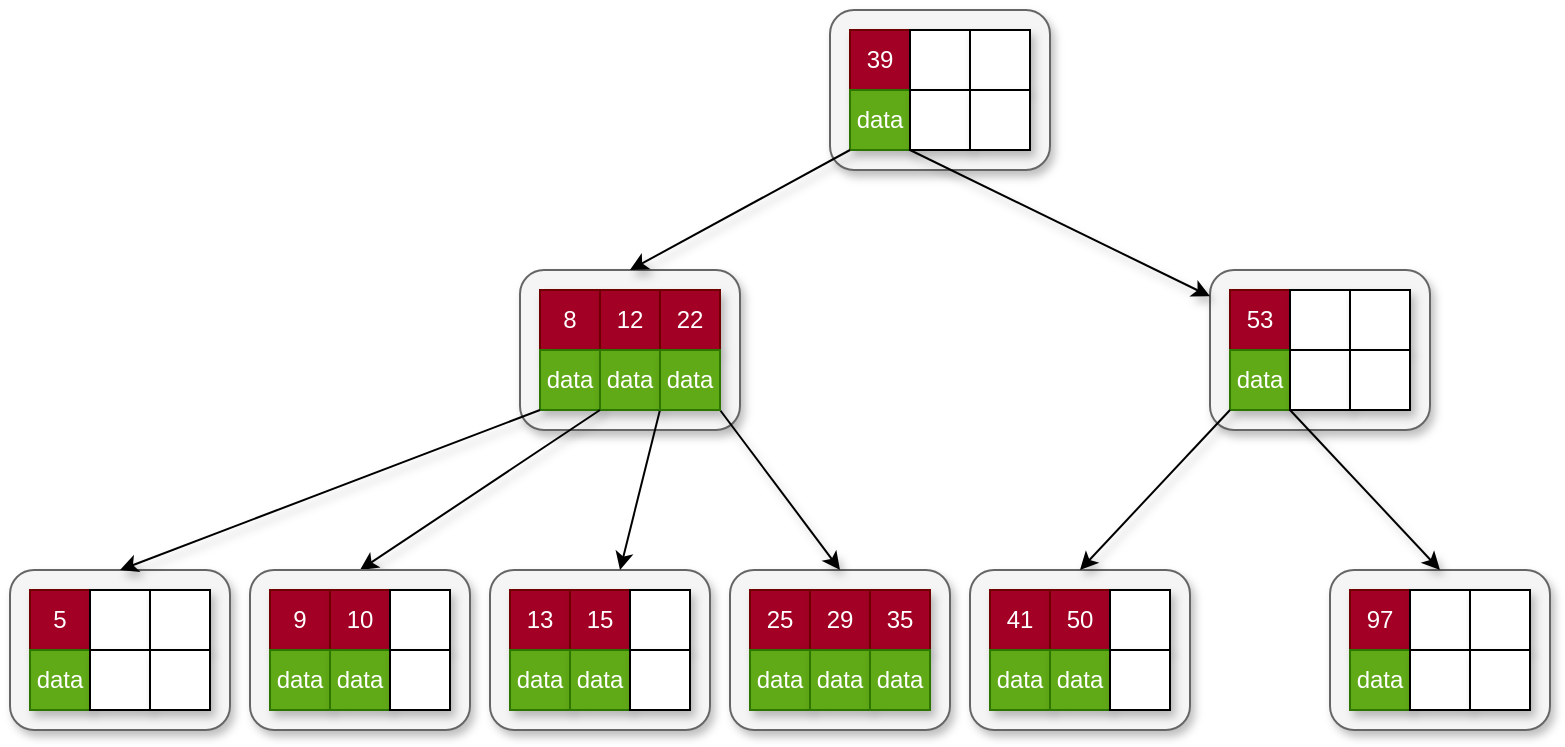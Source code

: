 <mxfile version="27.0.3">
  <diagram id="amRh1DqfK2RVm6x1WtD-" name="Page-1">
    <mxGraphModel dx="541" dy="760" grid="1" gridSize="10" guides="1" tooltips="1" connect="1" arrows="1" fold="1" page="1" pageScale="1" pageWidth="2339" pageHeight="3300" math="0" shadow="0">
      <root>
        <mxCell id="0" />
        <mxCell id="1" parent="0" />
        <mxCell id="3PxLHUjRiN6CBsCaSKGt-7" value="" style="rounded=1;whiteSpace=wrap;html=1;fillColor=#f5f5f5;fontColor=#333333;strokeColor=#666666;shadow=1;" vertex="1" parent="1">
          <mxGeometry x="780" y="470" width="110" height="80" as="geometry" />
        </mxCell>
        <mxCell id="3PxLHUjRiN6CBsCaSKGt-1" value="39" style="whiteSpace=wrap;html=1;aspect=fixed;fillColor=#a20025;fontColor=#ffffff;strokeColor=#6F0000;shadow=1;" vertex="1" parent="1">
          <mxGeometry x="790" y="480" width="30" height="30" as="geometry" />
        </mxCell>
        <mxCell id="3PxLHUjRiN6CBsCaSKGt-2" value="" style="whiteSpace=wrap;html=1;aspect=fixed;shadow=1;" vertex="1" parent="1">
          <mxGeometry x="820" y="480" width="30" height="30" as="geometry" />
        </mxCell>
        <mxCell id="3PxLHUjRiN6CBsCaSKGt-3" value="" style="whiteSpace=wrap;html=1;aspect=fixed;shadow=1;" vertex="1" parent="1">
          <mxGeometry x="850" y="480" width="30" height="30" as="geometry" />
        </mxCell>
        <mxCell id="3PxLHUjRiN6CBsCaSKGt-4" value="data" style="whiteSpace=wrap;html=1;aspect=fixed;fillColor=#60a917;fontColor=#ffffff;strokeColor=#2D7600;shadow=1;" vertex="1" parent="1">
          <mxGeometry x="790" y="510" width="30" height="30" as="geometry" />
        </mxCell>
        <mxCell id="3PxLHUjRiN6CBsCaSKGt-5" value="" style="whiteSpace=wrap;html=1;aspect=fixed;shadow=1;" vertex="1" parent="1">
          <mxGeometry x="820" y="510" width="30" height="30" as="geometry" />
        </mxCell>
        <mxCell id="3PxLHUjRiN6CBsCaSKGt-6" value="" style="whiteSpace=wrap;html=1;aspect=fixed;shadow=1;" vertex="1" parent="1">
          <mxGeometry x="850" y="510" width="30" height="30" as="geometry" />
        </mxCell>
        <mxCell id="3PxLHUjRiN6CBsCaSKGt-8" value="" style="rounded=1;whiteSpace=wrap;html=1;fillColor=#f5f5f5;fontColor=#333333;strokeColor=#666666;shadow=1;strokeWidth=1;" vertex="1" parent="1">
          <mxGeometry x="625" y="600" width="110" height="80" as="geometry" />
        </mxCell>
        <mxCell id="3PxLHUjRiN6CBsCaSKGt-9" value="8" style="whiteSpace=wrap;html=1;aspect=fixed;fillColor=#a20025;fontColor=#ffffff;strokeColor=#6F0000;shadow=1;" vertex="1" parent="1">
          <mxGeometry x="635" y="610" width="30" height="30" as="geometry" />
        </mxCell>
        <mxCell id="3PxLHUjRiN6CBsCaSKGt-10" value="12" style="whiteSpace=wrap;html=1;aspect=fixed;fillColor=#a20025;fontColor=#ffffff;strokeColor=#6F0000;shadow=1;" vertex="1" parent="1">
          <mxGeometry x="665" y="610" width="30" height="30" as="geometry" />
        </mxCell>
        <mxCell id="3PxLHUjRiN6CBsCaSKGt-11" value="22" style="whiteSpace=wrap;html=1;aspect=fixed;shadow=1;fillColor=#a20025;fontColor=#ffffff;strokeColor=#6F0000;" vertex="1" parent="1">
          <mxGeometry x="695" y="610" width="30" height="30" as="geometry" />
        </mxCell>
        <mxCell id="3PxLHUjRiN6CBsCaSKGt-12" value="data" style="whiteSpace=wrap;html=1;aspect=fixed;fillColor=#60a917;fontColor=#ffffff;strokeColor=#2D7600;shadow=1;" vertex="1" parent="1">
          <mxGeometry x="635" y="640" width="30" height="30" as="geometry" />
        </mxCell>
        <mxCell id="3PxLHUjRiN6CBsCaSKGt-13" value="data" style="whiteSpace=wrap;html=1;aspect=fixed;fillColor=#60a917;fontColor=#ffffff;strokeColor=#2D7600;shadow=1;strokeWidth=1;" vertex="1" parent="1">
          <mxGeometry x="665" y="640" width="30" height="30" as="geometry" />
        </mxCell>
        <mxCell id="3PxLHUjRiN6CBsCaSKGt-16" value="" style="rounded=1;whiteSpace=wrap;html=1;fillColor=#f5f5f5;fontColor=#333333;strokeColor=#666666;shadow=1;" vertex="1" parent="1">
          <mxGeometry x="370" y="750" width="110" height="80" as="geometry" />
        </mxCell>
        <mxCell id="3PxLHUjRiN6CBsCaSKGt-17" value="5" style="whiteSpace=wrap;html=1;aspect=fixed;fillColor=#a20025;fontColor=#ffffff;strokeColor=#6F0000;shadow=1;" vertex="1" parent="1">
          <mxGeometry x="380" y="760" width="30" height="30" as="geometry" />
        </mxCell>
        <mxCell id="3PxLHUjRiN6CBsCaSKGt-18" value="" style="whiteSpace=wrap;html=1;aspect=fixed;shadow=1;" vertex="1" parent="1">
          <mxGeometry x="410" y="760" width="30" height="30" as="geometry" />
        </mxCell>
        <mxCell id="3PxLHUjRiN6CBsCaSKGt-19" value="" style="whiteSpace=wrap;html=1;aspect=fixed;shadow=1;" vertex="1" parent="1">
          <mxGeometry x="440" y="760" width="30" height="30" as="geometry" />
        </mxCell>
        <mxCell id="3PxLHUjRiN6CBsCaSKGt-20" value="data" style="whiteSpace=wrap;html=1;aspect=fixed;fillColor=#60a917;fontColor=#ffffff;strokeColor=#2D7600;shadow=1;" vertex="1" parent="1">
          <mxGeometry x="380" y="790" width="30" height="30" as="geometry" />
        </mxCell>
        <mxCell id="3PxLHUjRiN6CBsCaSKGt-21" value="" style="whiteSpace=wrap;html=1;aspect=fixed;shadow=1;" vertex="1" parent="1">
          <mxGeometry x="410" y="790" width="30" height="30" as="geometry" />
        </mxCell>
        <mxCell id="3PxLHUjRiN6CBsCaSKGt-22" value="" style="whiteSpace=wrap;html=1;aspect=fixed;shadow=1;" vertex="1" parent="1">
          <mxGeometry x="440" y="790" width="30" height="30" as="geometry" />
        </mxCell>
        <mxCell id="3PxLHUjRiN6CBsCaSKGt-24" value="" style="rounded=1;whiteSpace=wrap;html=1;fillColor=#f5f5f5;fontColor=#333333;strokeColor=#666666;shadow=1;" vertex="1" parent="1">
          <mxGeometry x="610" y="750" width="110" height="80" as="geometry" />
        </mxCell>
        <mxCell id="3PxLHUjRiN6CBsCaSKGt-25" value="13" style="whiteSpace=wrap;html=1;aspect=fixed;fillColor=#a20025;fontColor=#ffffff;strokeColor=#6F0000;shadow=1;" vertex="1" parent="1">
          <mxGeometry x="620" y="760" width="30" height="30" as="geometry" />
        </mxCell>
        <mxCell id="3PxLHUjRiN6CBsCaSKGt-26" value="15" style="whiteSpace=wrap;html=1;aspect=fixed;fillColor=#a20025;fontColor=#ffffff;strokeColor=#6F0000;shadow=1;" vertex="1" parent="1">
          <mxGeometry x="650" y="760" width="30" height="30" as="geometry" />
        </mxCell>
        <mxCell id="3PxLHUjRiN6CBsCaSKGt-27" value="" style="whiteSpace=wrap;html=1;aspect=fixed;shadow=1;" vertex="1" parent="1">
          <mxGeometry x="680" y="760" width="30" height="30" as="geometry" />
        </mxCell>
        <mxCell id="3PxLHUjRiN6CBsCaSKGt-28" value="data" style="whiteSpace=wrap;html=1;aspect=fixed;fillColor=#60a917;fontColor=#ffffff;strokeColor=#2D7600;shadow=1;" vertex="1" parent="1">
          <mxGeometry x="620" y="790" width="30" height="30" as="geometry" />
        </mxCell>
        <mxCell id="3PxLHUjRiN6CBsCaSKGt-29" value="data" style="whiteSpace=wrap;html=1;aspect=fixed;fillColor=#60a917;fontColor=#ffffff;strokeColor=#2D7600;shadow=1;" vertex="1" parent="1">
          <mxGeometry x="650" y="790" width="30" height="30" as="geometry" />
        </mxCell>
        <mxCell id="3PxLHUjRiN6CBsCaSKGt-30" value="" style="whiteSpace=wrap;html=1;aspect=fixed;shadow=1;" vertex="1" parent="1">
          <mxGeometry x="680" y="790" width="30" height="30" as="geometry" />
        </mxCell>
        <mxCell id="3PxLHUjRiN6CBsCaSKGt-41" value="" style="rounded=1;whiteSpace=wrap;html=1;fillColor=#f5f5f5;fontColor=#333333;strokeColor=#666666;shadow=1;" vertex="1" parent="1">
          <mxGeometry x="730" y="750" width="110" height="80" as="geometry" />
        </mxCell>
        <mxCell id="3PxLHUjRiN6CBsCaSKGt-42" value="25" style="whiteSpace=wrap;html=1;aspect=fixed;fillColor=#a20025;fontColor=#ffffff;strokeColor=#6F0000;shadow=1;" vertex="1" parent="1">
          <mxGeometry x="740" y="760" width="30" height="30" as="geometry" />
        </mxCell>
        <mxCell id="3PxLHUjRiN6CBsCaSKGt-43" value="29" style="whiteSpace=wrap;html=1;aspect=fixed;fillColor=#a20025;fontColor=#ffffff;strokeColor=#6F0000;shadow=1;" vertex="1" parent="1">
          <mxGeometry x="770" y="760" width="30" height="30" as="geometry" />
        </mxCell>
        <mxCell id="3PxLHUjRiN6CBsCaSKGt-44" value="35" style="whiteSpace=wrap;html=1;aspect=fixed;fillColor=#a20025;fontColor=#ffffff;strokeColor=#6F0000;shadow=1;" vertex="1" parent="1">
          <mxGeometry x="800" y="760" width="30" height="30" as="geometry" />
        </mxCell>
        <mxCell id="3PxLHUjRiN6CBsCaSKGt-45" value="data" style="whiteSpace=wrap;html=1;aspect=fixed;fillColor=#60a917;fontColor=#ffffff;strokeColor=#2D7600;shadow=1;" vertex="1" parent="1">
          <mxGeometry x="740" y="790" width="30" height="30" as="geometry" />
        </mxCell>
        <mxCell id="3PxLHUjRiN6CBsCaSKGt-46" value="data" style="whiteSpace=wrap;html=1;aspect=fixed;fillColor=#60a917;fontColor=#ffffff;strokeColor=#2D7600;shadow=1;" vertex="1" parent="1">
          <mxGeometry x="770" y="790" width="30" height="30" as="geometry" />
        </mxCell>
        <mxCell id="3PxLHUjRiN6CBsCaSKGt-47" value="data" style="whiteSpace=wrap;html=1;aspect=fixed;fillColor=#60a917;fontColor=#ffffff;strokeColor=#2D7600;shadow=1;" vertex="1" parent="1">
          <mxGeometry x="800" y="790" width="30" height="30" as="geometry" />
        </mxCell>
        <mxCell id="3PxLHUjRiN6CBsCaSKGt-56" value="" style="rounded=1;whiteSpace=wrap;html=1;fillColor=#f5f5f5;fontColor=#333333;strokeColor=#666666;shadow=1;" vertex="1" parent="1">
          <mxGeometry x="970" y="600" width="110" height="80" as="geometry" />
        </mxCell>
        <mxCell id="3PxLHUjRiN6CBsCaSKGt-57" value="53" style="whiteSpace=wrap;html=1;aspect=fixed;fillColor=#a20025;fontColor=#ffffff;strokeColor=#6F0000;shadow=1;" vertex="1" parent="1">
          <mxGeometry x="980" y="610" width="30" height="30" as="geometry" />
        </mxCell>
        <mxCell id="3PxLHUjRiN6CBsCaSKGt-58" value="" style="whiteSpace=wrap;html=1;aspect=fixed;shadow=1;" vertex="1" parent="1">
          <mxGeometry x="1010" y="610" width="30" height="30" as="geometry" />
        </mxCell>
        <mxCell id="3PxLHUjRiN6CBsCaSKGt-59" value="" style="whiteSpace=wrap;html=1;aspect=fixed;shadow=1;" vertex="1" parent="1">
          <mxGeometry x="1040" y="610" width="30" height="30" as="geometry" />
        </mxCell>
        <mxCell id="3PxLHUjRiN6CBsCaSKGt-60" value="data" style="whiteSpace=wrap;html=1;aspect=fixed;fillColor=#60a917;fontColor=#ffffff;strokeColor=#2D7600;shadow=1;" vertex="1" parent="1">
          <mxGeometry x="980" y="640" width="30" height="30" as="geometry" />
        </mxCell>
        <mxCell id="3PxLHUjRiN6CBsCaSKGt-61" value="" style="whiteSpace=wrap;html=1;aspect=fixed;shadow=1;" vertex="1" parent="1">
          <mxGeometry x="1010" y="640" width="30" height="30" as="geometry" />
        </mxCell>
        <mxCell id="3PxLHUjRiN6CBsCaSKGt-62" value="" style="whiteSpace=wrap;html=1;aspect=fixed;shadow=1;" vertex="1" parent="1">
          <mxGeometry x="1040" y="640" width="30" height="30" as="geometry" />
        </mxCell>
        <mxCell id="3PxLHUjRiN6CBsCaSKGt-64" value="" style="rounded=1;whiteSpace=wrap;html=1;fillColor=#f5f5f5;fontColor=#333333;strokeColor=#666666;shadow=1;" vertex="1" parent="1">
          <mxGeometry x="850" y="750" width="110" height="80" as="geometry" />
        </mxCell>
        <mxCell id="3PxLHUjRiN6CBsCaSKGt-65" value="41" style="whiteSpace=wrap;html=1;aspect=fixed;fillColor=#a20025;fontColor=#ffffff;strokeColor=#6F0000;shadow=1;" vertex="1" parent="1">
          <mxGeometry x="860" y="760" width="30" height="30" as="geometry" />
        </mxCell>
        <mxCell id="3PxLHUjRiN6CBsCaSKGt-66" value="50" style="whiteSpace=wrap;html=1;aspect=fixed;fillColor=#a20025;fontColor=#ffffff;strokeColor=#6F0000;shadow=1;" vertex="1" parent="1">
          <mxGeometry x="890" y="760" width="30" height="30" as="geometry" />
        </mxCell>
        <mxCell id="3PxLHUjRiN6CBsCaSKGt-67" value="" style="whiteSpace=wrap;html=1;aspect=fixed;shadow=1;" vertex="1" parent="1">
          <mxGeometry x="920" y="760" width="30" height="30" as="geometry" />
        </mxCell>
        <mxCell id="3PxLHUjRiN6CBsCaSKGt-68" value="data" style="whiteSpace=wrap;html=1;aspect=fixed;fillColor=#60a917;fontColor=#ffffff;strokeColor=#2D7600;shadow=1;" vertex="1" parent="1">
          <mxGeometry x="860" y="790" width="30" height="30" as="geometry" />
        </mxCell>
        <mxCell id="3PxLHUjRiN6CBsCaSKGt-69" value="data" style="whiteSpace=wrap;html=1;aspect=fixed;fillColor=#60a917;fontColor=#ffffff;strokeColor=#2D7600;shadow=1;" vertex="1" parent="1">
          <mxGeometry x="890" y="790" width="30" height="30" as="geometry" />
        </mxCell>
        <mxCell id="3PxLHUjRiN6CBsCaSKGt-70" value="" style="whiteSpace=wrap;html=1;aspect=fixed;shadow=1;" vertex="1" parent="1">
          <mxGeometry x="920" y="790" width="30" height="30" as="geometry" />
        </mxCell>
        <mxCell id="3PxLHUjRiN6CBsCaSKGt-79" value="" style="rounded=1;whiteSpace=wrap;html=1;fillColor=#f5f5f5;fontColor=#333333;strokeColor=#666666;shadow=1;" vertex="1" parent="1">
          <mxGeometry x="1030" y="750" width="110" height="80" as="geometry" />
        </mxCell>
        <mxCell id="3PxLHUjRiN6CBsCaSKGt-80" value="97" style="whiteSpace=wrap;html=1;aspect=fixed;fillColor=#a20025;fontColor=#ffffff;strokeColor=#6F0000;shadow=1;" vertex="1" parent="1">
          <mxGeometry x="1040" y="760" width="30" height="30" as="geometry" />
        </mxCell>
        <mxCell id="3PxLHUjRiN6CBsCaSKGt-81" value="" style="whiteSpace=wrap;html=1;aspect=fixed;shadow=1;" vertex="1" parent="1">
          <mxGeometry x="1070" y="760" width="30" height="30" as="geometry" />
        </mxCell>
        <mxCell id="3PxLHUjRiN6CBsCaSKGt-82" value="" style="whiteSpace=wrap;html=1;aspect=fixed;shadow=1;" vertex="1" parent="1">
          <mxGeometry x="1100" y="760" width="30" height="30" as="geometry" />
        </mxCell>
        <mxCell id="3PxLHUjRiN6CBsCaSKGt-83" value="data" style="whiteSpace=wrap;html=1;aspect=fixed;fillColor=#60a917;fontColor=#ffffff;strokeColor=#2D7600;shadow=1;" vertex="1" parent="1">
          <mxGeometry x="1040" y="790" width="30" height="30" as="geometry" />
        </mxCell>
        <mxCell id="3PxLHUjRiN6CBsCaSKGt-84" value="" style="whiteSpace=wrap;html=1;aspect=fixed;shadow=1;" vertex="1" parent="1">
          <mxGeometry x="1070" y="790" width="30" height="30" as="geometry" />
        </mxCell>
        <mxCell id="3PxLHUjRiN6CBsCaSKGt-85" value="" style="whiteSpace=wrap;html=1;aspect=fixed;shadow=1;" vertex="1" parent="1">
          <mxGeometry x="1100" y="790" width="30" height="30" as="geometry" />
        </mxCell>
        <mxCell id="3PxLHUjRiN6CBsCaSKGt-23" style="rounded=0;orthogonalLoop=1;jettySize=auto;html=1;exitX=0;exitY=1;exitDx=0;exitDy=0;entryX=0.5;entryY=0;entryDx=0;entryDy=0;shadow=1;" edge="1" parent="1" source="3PxLHUjRiN6CBsCaSKGt-12" target="3PxLHUjRiN6CBsCaSKGt-16">
          <mxGeometry relative="1" as="geometry" />
        </mxCell>
        <mxCell id="3PxLHUjRiN6CBsCaSKGt-31" style="rounded=0;orthogonalLoop=1;jettySize=auto;html=1;shadow=1;exitX=0;exitY=1;exitDx=0;exitDy=0;entryX=0.5;entryY=0;entryDx=0;entryDy=0;" edge="1" parent="1" source="3PxLHUjRiN6CBsCaSKGt-13" target="3PxLHUjRiN6CBsCaSKGt-87">
          <mxGeometry relative="1" as="geometry">
            <mxPoint x="660" y="700" as="sourcePoint" />
          </mxGeometry>
        </mxCell>
        <mxCell id="3PxLHUjRiN6CBsCaSKGt-48" style="rounded=0;orthogonalLoop=1;jettySize=auto;html=1;exitX=1;exitY=1;exitDx=0;exitDy=0;entryX=0.5;entryY=0;entryDx=0;entryDy=0;shadow=1;" edge="1" parent="1" source="3PxLHUjRiN6CBsCaSKGt-14" target="3PxLHUjRiN6CBsCaSKGt-41">
          <mxGeometry relative="1" as="geometry" />
        </mxCell>
        <mxCell id="3PxLHUjRiN6CBsCaSKGt-71" style="rounded=0;orthogonalLoop=1;jettySize=auto;html=1;exitX=0;exitY=1;exitDx=0;exitDy=0;entryX=0.5;entryY=0;entryDx=0;entryDy=0;shadow=1;" edge="1" parent="1" source="3PxLHUjRiN6CBsCaSKGt-60" target="3PxLHUjRiN6CBsCaSKGt-64">
          <mxGeometry relative="1" as="geometry" />
        </mxCell>
        <mxCell id="3PxLHUjRiN6CBsCaSKGt-86" style="rounded=0;orthogonalLoop=1;jettySize=auto;html=1;exitX=0;exitY=1;exitDx=0;exitDy=0;entryX=0.5;entryY=0;entryDx=0;entryDy=0;shadow=1;" edge="1" parent="1" source="3PxLHUjRiN6CBsCaSKGt-61" target="3PxLHUjRiN6CBsCaSKGt-79">
          <mxGeometry relative="1" as="geometry" />
        </mxCell>
        <mxCell id="3PxLHUjRiN6CBsCaSKGt-15" style="rounded=0;orthogonalLoop=1;jettySize=auto;html=1;exitX=0;exitY=1;exitDx=0;exitDy=0;entryX=0.5;entryY=0;entryDx=0;entryDy=0;shadow=1;" edge="1" parent="1" source="3PxLHUjRiN6CBsCaSKGt-4" target="3PxLHUjRiN6CBsCaSKGt-8">
          <mxGeometry relative="1" as="geometry" />
        </mxCell>
        <mxCell id="3PxLHUjRiN6CBsCaSKGt-63" style="rounded=0;orthogonalLoop=1;jettySize=auto;html=1;exitX=0;exitY=1;exitDx=0;exitDy=0;shadow=1;" edge="1" parent="1" source="3PxLHUjRiN6CBsCaSKGt-5" target="3PxLHUjRiN6CBsCaSKGt-56">
          <mxGeometry relative="1" as="geometry" />
        </mxCell>
        <mxCell id="3PxLHUjRiN6CBsCaSKGt-94" style="rounded=0;orthogonalLoop=1;jettySize=auto;html=1;exitX=0;exitY=1;exitDx=0;exitDy=0;" edge="1" parent="1" source="3PxLHUjRiN6CBsCaSKGt-14" target="3PxLHUjRiN6CBsCaSKGt-24">
          <mxGeometry relative="1" as="geometry" />
        </mxCell>
        <mxCell id="3PxLHUjRiN6CBsCaSKGt-14" value="data" style="whiteSpace=wrap;html=1;aspect=fixed;shadow=1;fillColor=#60a917;fontColor=#ffffff;strokeColor=#2D7600;" vertex="1" parent="1">
          <mxGeometry x="695" y="640" width="30" height="30" as="geometry" />
        </mxCell>
        <mxCell id="3PxLHUjRiN6CBsCaSKGt-87" value="" style="rounded=1;whiteSpace=wrap;html=1;fillColor=#f5f5f5;fontColor=#333333;strokeColor=#666666;shadow=1;" vertex="1" parent="1">
          <mxGeometry x="490" y="750" width="110" height="80" as="geometry" />
        </mxCell>
        <mxCell id="3PxLHUjRiN6CBsCaSKGt-88" value="9" style="whiteSpace=wrap;html=1;aspect=fixed;fillColor=#a20025;fontColor=#ffffff;strokeColor=#6F0000;shadow=1;" vertex="1" parent="1">
          <mxGeometry x="500" y="760" width="30" height="30" as="geometry" />
        </mxCell>
        <mxCell id="3PxLHUjRiN6CBsCaSKGt-89" value="10" style="whiteSpace=wrap;html=1;aspect=fixed;shadow=1;fillColor=#a20025;fontColor=#ffffff;strokeColor=#6F0000;" vertex="1" parent="1">
          <mxGeometry x="530" y="760" width="30" height="30" as="geometry" />
        </mxCell>
        <mxCell id="3PxLHUjRiN6CBsCaSKGt-90" value="" style="whiteSpace=wrap;html=1;aspect=fixed;shadow=1;" vertex="1" parent="1">
          <mxGeometry x="560" y="760" width="30" height="30" as="geometry" />
        </mxCell>
        <mxCell id="3PxLHUjRiN6CBsCaSKGt-91" value="data" style="whiteSpace=wrap;html=1;aspect=fixed;fillColor=#60a917;fontColor=#ffffff;strokeColor=#2D7600;shadow=1;" vertex="1" parent="1">
          <mxGeometry x="500" y="790" width="30" height="30" as="geometry" />
        </mxCell>
        <mxCell id="3PxLHUjRiN6CBsCaSKGt-92" value="data" style="whiteSpace=wrap;html=1;aspect=fixed;shadow=1;fillColor=#60a917;fontColor=#ffffff;strokeColor=#2D7600;" vertex="1" parent="1">
          <mxGeometry x="530" y="790" width="30" height="30" as="geometry" />
        </mxCell>
        <mxCell id="3PxLHUjRiN6CBsCaSKGt-93" value="" style="whiteSpace=wrap;html=1;aspect=fixed;shadow=1;" vertex="1" parent="1">
          <mxGeometry x="560" y="790" width="30" height="30" as="geometry" />
        </mxCell>
      </root>
    </mxGraphModel>
  </diagram>
</mxfile>
